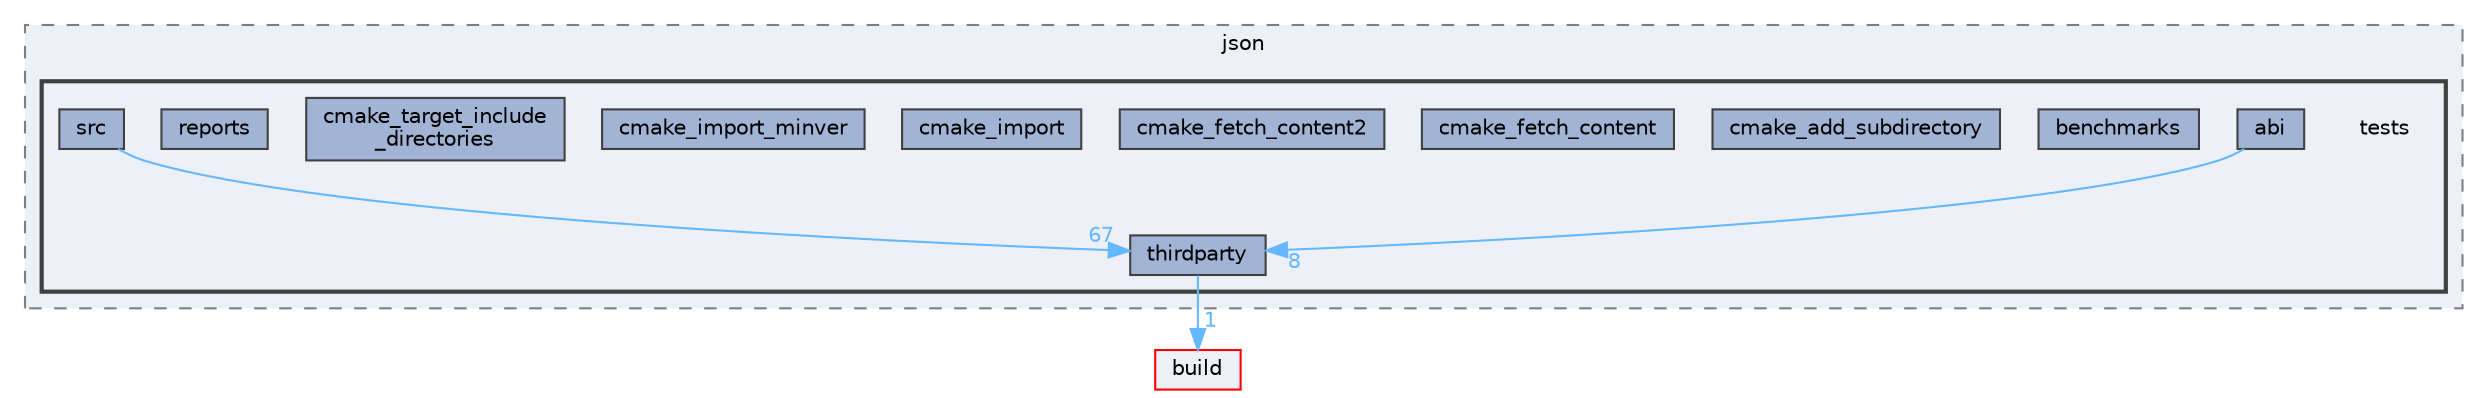 digraph "C:/Dev/ezRPC/RPC/json/tests"
{
 // LATEX_PDF_SIZE
  bgcolor="transparent";
  edge [fontname=Helvetica,fontsize=10,labelfontname=Helvetica,labelfontsize=10];
  node [fontname=Helvetica,fontsize=10,shape=box,height=0.2,width=0.4];
  compound=true
  subgraph clusterdir_20e7de5cbe20bb2303a984820f1f58b7 {
    graph [ bgcolor="#edf0f7", pencolor="grey50", label="json", fontname=Helvetica,fontsize=10 style="filled,dashed", URL="dir_20e7de5cbe20bb2303a984820f1f58b7.html",tooltip=""]
  subgraph clusterdir_94a6021d968e647ec33e11cb06f6ba9c {
    graph [ bgcolor="#edf0f7", pencolor="grey25", label="", fontname=Helvetica,fontsize=10 style="filled,bold", URL="dir_94a6021d968e647ec33e11cb06f6ba9c.html",tooltip=""]
    dir_94a6021d968e647ec33e11cb06f6ba9c [shape=plaintext, label="tests"];
  dir_39303355b53f09da17b6a4d051b497ec [label="abi", fillcolor="#a2b4d6", color="grey25", style="filled", URL="dir_39303355b53f09da17b6a4d051b497ec.html",tooltip=""];
  dir_0bb508dfe74541adb54236d4aae6ddb9 [label="benchmarks", fillcolor="#a2b4d6", color="grey25", style="filled", URL="dir_0bb508dfe74541adb54236d4aae6ddb9.html",tooltip=""];
  dir_dbe4f12f3fe778f485250060a53144a0 [label="cmake_add_subdirectory", fillcolor="#a2b4d6", color="grey25", style="filled", URL="dir_dbe4f12f3fe778f485250060a53144a0.html",tooltip=""];
  dir_a73a305f754cc30c5ef00f8823face3d [label="cmake_fetch_content", fillcolor="#a2b4d6", color="grey25", style="filled", URL="dir_a73a305f754cc30c5ef00f8823face3d.html",tooltip=""];
  dir_f560f8dd96a3f179633362b5c641b182 [label="cmake_fetch_content2", fillcolor="#a2b4d6", color="grey25", style="filled", URL="dir_f560f8dd96a3f179633362b5c641b182.html",tooltip=""];
  dir_87a2a41caad423361120c9ae21d48079 [label="cmake_import", fillcolor="#a2b4d6", color="grey25", style="filled", URL="dir_87a2a41caad423361120c9ae21d48079.html",tooltip=""];
  dir_81743933c1bdaeb263072552be72c8cd [label="cmake_import_minver", fillcolor="#a2b4d6", color="grey25", style="filled", URL="dir_81743933c1bdaeb263072552be72c8cd.html",tooltip=""];
  dir_b911d5893cfde239ac86c647498e2b8f [label="cmake_target_include\l_directories", fillcolor="#a2b4d6", color="grey25", style="filled", URL="dir_b911d5893cfde239ac86c647498e2b8f.html",tooltip=""];
  dir_c66a903f8f682633537df328d3d327fd [label="reports", fillcolor="#a2b4d6", color="grey25", style="filled", URL="dir_c66a903f8f682633537df328d3d327fd.html",tooltip=""];
  dir_c60676e8c0b8595a8774ce9f1166d2f5 [label="src", fillcolor="#a2b4d6", color="grey25", style="filled", URL="dir_c60676e8c0b8595a8774ce9f1166d2f5.html",tooltip=""];
  dir_691d8073098d1be90e3fd6f382369506 [label="thirdparty", fillcolor="#a2b4d6", color="grey25", style="filled", URL="dir_691d8073098d1be90e3fd6f382369506.html",tooltip=""];
  }
  }
  dir_4fef79e7177ba769987a8da36c892c5f [label="build", fillcolor="#edf0f7", color="red", style="filled", URL="dir_4fef79e7177ba769987a8da36c892c5f.html",tooltip=""];
  dir_39303355b53f09da17b6a4d051b497ec->dir_691d8073098d1be90e3fd6f382369506 [headlabel="8", labeldistance=1.5 headhref="dir_000002_000109.html" href="dir_000002_000109.html" color="steelblue1" fontcolor="steelblue1"];
  dir_c60676e8c0b8595a8774ce9f1166d2f5->dir_691d8073098d1be90e3fd6f382369506 [headlabel="67", labeldistance=1.5 headhref="dir_000104_000109.html" href="dir_000104_000109.html" color="steelblue1" fontcolor="steelblue1"];
  dir_691d8073098d1be90e3fd6f382369506->dir_4fef79e7177ba769987a8da36c892c5f [headlabel="1", labeldistance=1.5 headhref="dir_000109_000010.html" href="dir_000109_000010.html" color="steelblue1" fontcolor="steelblue1"];
}
